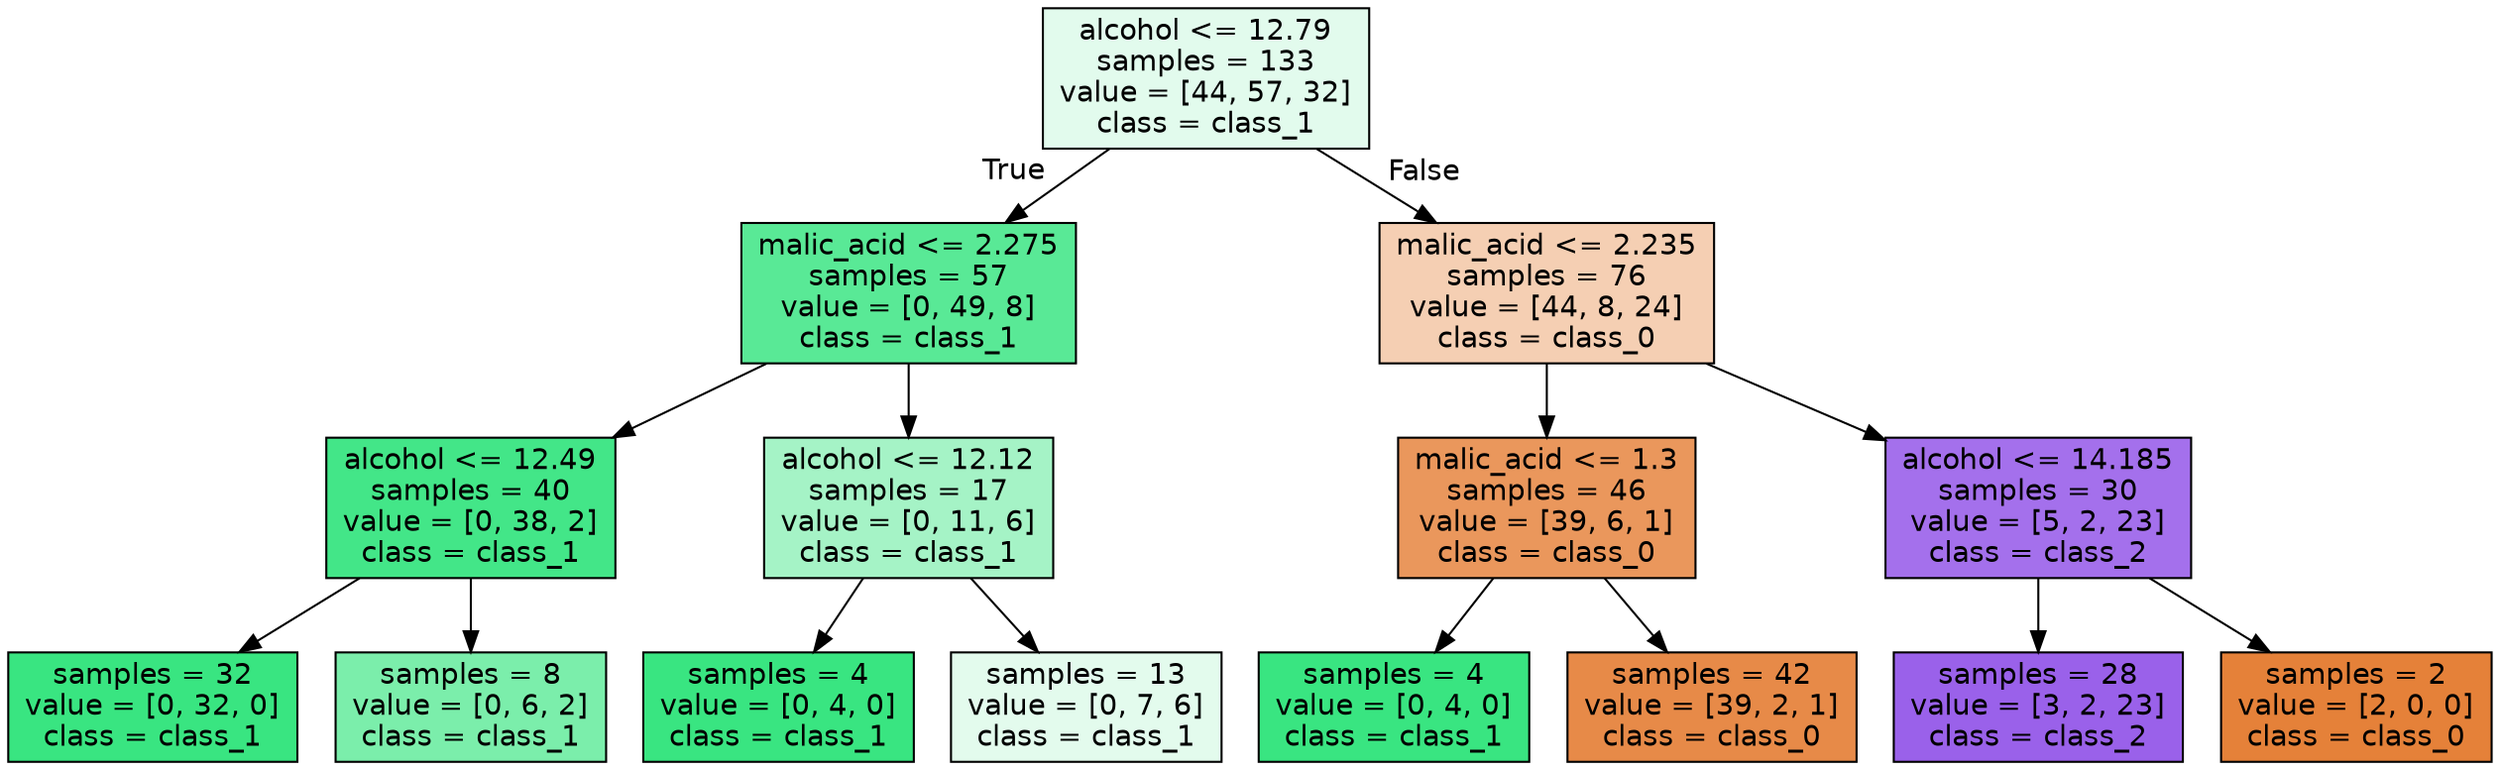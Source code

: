 digraph Tree {
node [shape=box, style="filled", color="black", fontname="helvetica"] ;
edge [fontname="helvetica"] ;
0 [label="alcohol <= 12.79\nsamples = 133\nvalue = [44, 57, 32]\nclass = class_1", fillcolor="#e2fbed"] ;
1 [label="malic_acid <= 2.275\nsamples = 57\nvalue = [0, 49, 8]\nclass = class_1", fillcolor="#59e996"] ;
0 -> 1 [labeldistance=2.5, labelangle=45, headlabel="True"] ;
2 [label="alcohol <= 12.49\nsamples = 40\nvalue = [0, 38, 2]\nclass = class_1", fillcolor="#43e688"] ;
1 -> 2 ;
3 [label="samples = 32\nvalue = [0, 32, 0]\nclass = class_1", fillcolor="#39e581"] ;
2 -> 3 ;
4 [label="samples = 8\nvalue = [0, 6, 2]\nclass = class_1", fillcolor="#7beeab"] ;
2 -> 4 ;
5 [label="alcohol <= 12.12\nsamples = 17\nvalue = [0, 11, 6]\nclass = class_1", fillcolor="#a5f3c6"] ;
1 -> 5 ;
6 [label="samples = 4\nvalue = [0, 4, 0]\nclass = class_1", fillcolor="#39e581"] ;
5 -> 6 ;
7 [label="samples = 13\nvalue = [0, 7, 6]\nclass = class_1", fillcolor="#e3fbed"] ;
5 -> 7 ;
8 [label="malic_acid <= 2.235\nsamples = 76\nvalue = [44, 8, 24]\nclass = class_0", fillcolor="#f5cfb3"] ;
0 -> 8 [labeldistance=2.5, labelangle=-45, headlabel="False"] ;
9 [label="malic_acid <= 1.3\nsamples = 46\nvalue = [39, 6, 1]\nclass = class_0", fillcolor="#ea975c"] ;
8 -> 9 ;
10 [label="samples = 4\nvalue = [0, 4, 0]\nclass = class_1", fillcolor="#39e581"] ;
9 -> 10 ;
11 [label="samples = 42\nvalue = [39, 2, 1]\nclass = class_0", fillcolor="#e78a48"] ;
9 -> 11 ;
12 [label="alcohol <= 14.185\nsamples = 30\nvalue = [5, 2, 23]\nclass = class_2", fillcolor="#a470ec"] ;
8 -> 12 ;
13 [label="samples = 28\nvalue = [3, 2, 23]\nclass = class_2", fillcolor="#9a61ea"] ;
12 -> 13 ;
14 [label="samples = 2\nvalue = [2, 0, 0]\nclass = class_0", fillcolor="#e58139"] ;
12 -> 14 ;
}
